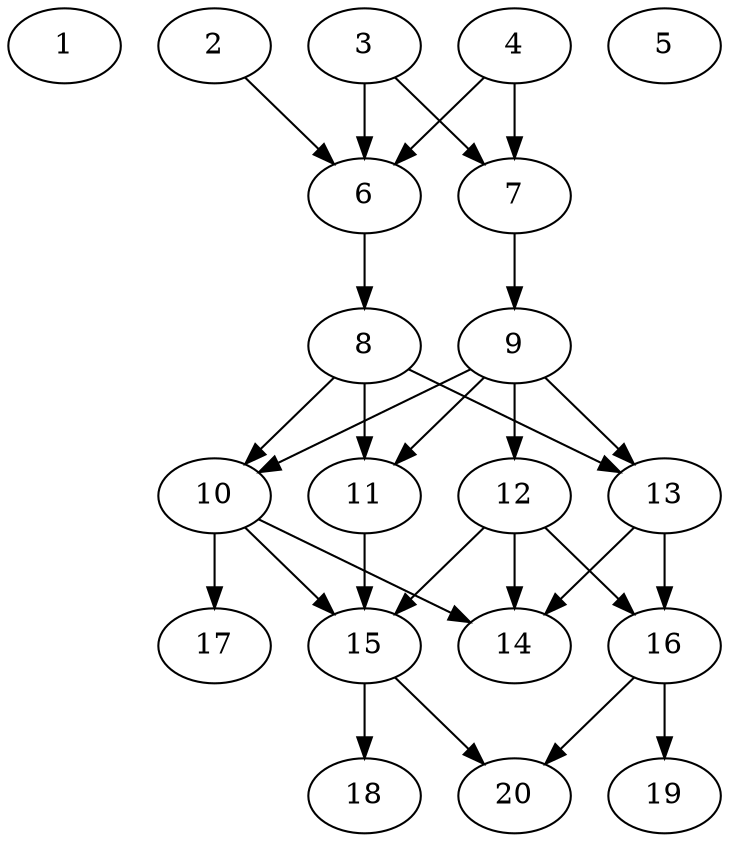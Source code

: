 // DAG automatically generated by daggen at Tue Jul 23 14:22:50 2019
// ./daggen --dot -n 20 --ccr 0.5 --fat 0.5 --regular 0.5 --density 0.6 --mindata 5242880 --maxdata 52428800 
digraph G {
  1 [size="82475008", alpha="0.00", expect_size="41237504"] 
  2 [size="28588032", alpha="0.15", expect_size="14294016"] 
  2 -> 6 [size ="14294016"]
  3 [size="80424960", alpha="0.18", expect_size="40212480"] 
  3 -> 6 [size ="40212480"]
  3 -> 7 [size ="40212480"]
  4 [size="76271616", alpha="0.16", expect_size="38135808"] 
  4 -> 6 [size ="38135808"]
  4 -> 7 [size ="38135808"]
  5 [size="48791552", alpha="0.15", expect_size="24395776"] 
  6 [size="79058944", alpha="0.12", expect_size="39529472"] 
  6 -> 8 [size ="39529472"]
  7 [size="85377024", alpha="0.14", expect_size="42688512"] 
  7 -> 9 [size ="42688512"]
  8 [size="47132672", alpha="0.07", expect_size="23566336"] 
  8 -> 10 [size ="23566336"]
  8 -> 11 [size ="23566336"]
  8 -> 13 [size ="23566336"]
  9 [size="91797504", alpha="0.08", expect_size="45898752"] 
  9 -> 10 [size ="45898752"]
  9 -> 11 [size ="45898752"]
  9 -> 12 [size ="45898752"]
  9 -> 13 [size ="45898752"]
  10 [size="14864384", alpha="0.02", expect_size="7432192"] 
  10 -> 14 [size ="7432192"]
  10 -> 15 [size ="7432192"]
  10 -> 17 [size ="7432192"]
  11 [size="103663616", alpha="0.03", expect_size="51831808"] 
  11 -> 15 [size ="51831808"]
  12 [size="11016192", alpha="0.09", expect_size="5508096"] 
  12 -> 14 [size ="5508096"]
  12 -> 15 [size ="5508096"]
  12 -> 16 [size ="5508096"]
  13 [size="80496640", alpha="0.09", expect_size="40248320"] 
  13 -> 14 [size ="40248320"]
  13 -> 16 [size ="40248320"]
  14 [size="70017024", alpha="0.17", expect_size="35008512"] 
  15 [size="50671616", alpha="0.02", expect_size="25335808"] 
  15 -> 18 [size ="25335808"]
  15 -> 20 [size ="25335808"]
  16 [size="28411904", alpha="0.07", expect_size="14205952"] 
  16 -> 19 [size ="14205952"]
  16 -> 20 [size ="14205952"]
  17 [size="83603456", alpha="0.03", expect_size="41801728"] 
  18 [size="54312960", alpha="0.15", expect_size="27156480"] 
  19 [size="86788096", alpha="0.05", expect_size="43394048"] 
  20 [size="28854272", alpha="0.08", expect_size="14427136"] 
}
